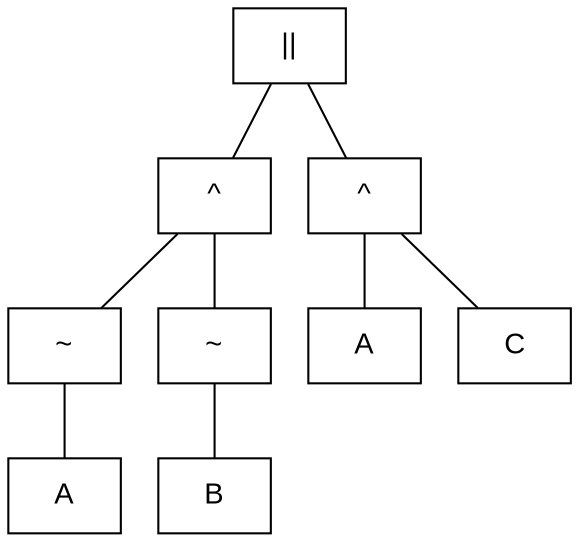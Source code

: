 graph logic {
  node [ fontname = "Arial" shape=box ]
1[label = "||"]
1 -- 2
1 -- 3
2[label = "^"]
2 -- 4
2 -- 5
4[label = "~"]
4 -- 8
8[label = "A"]
5[label = "~"]
5 -- 10
10[label = "B"]
3[label = "^"]
3 -- 6
3 -- 7
6[label = "A"]
7[label = "C"]

}
